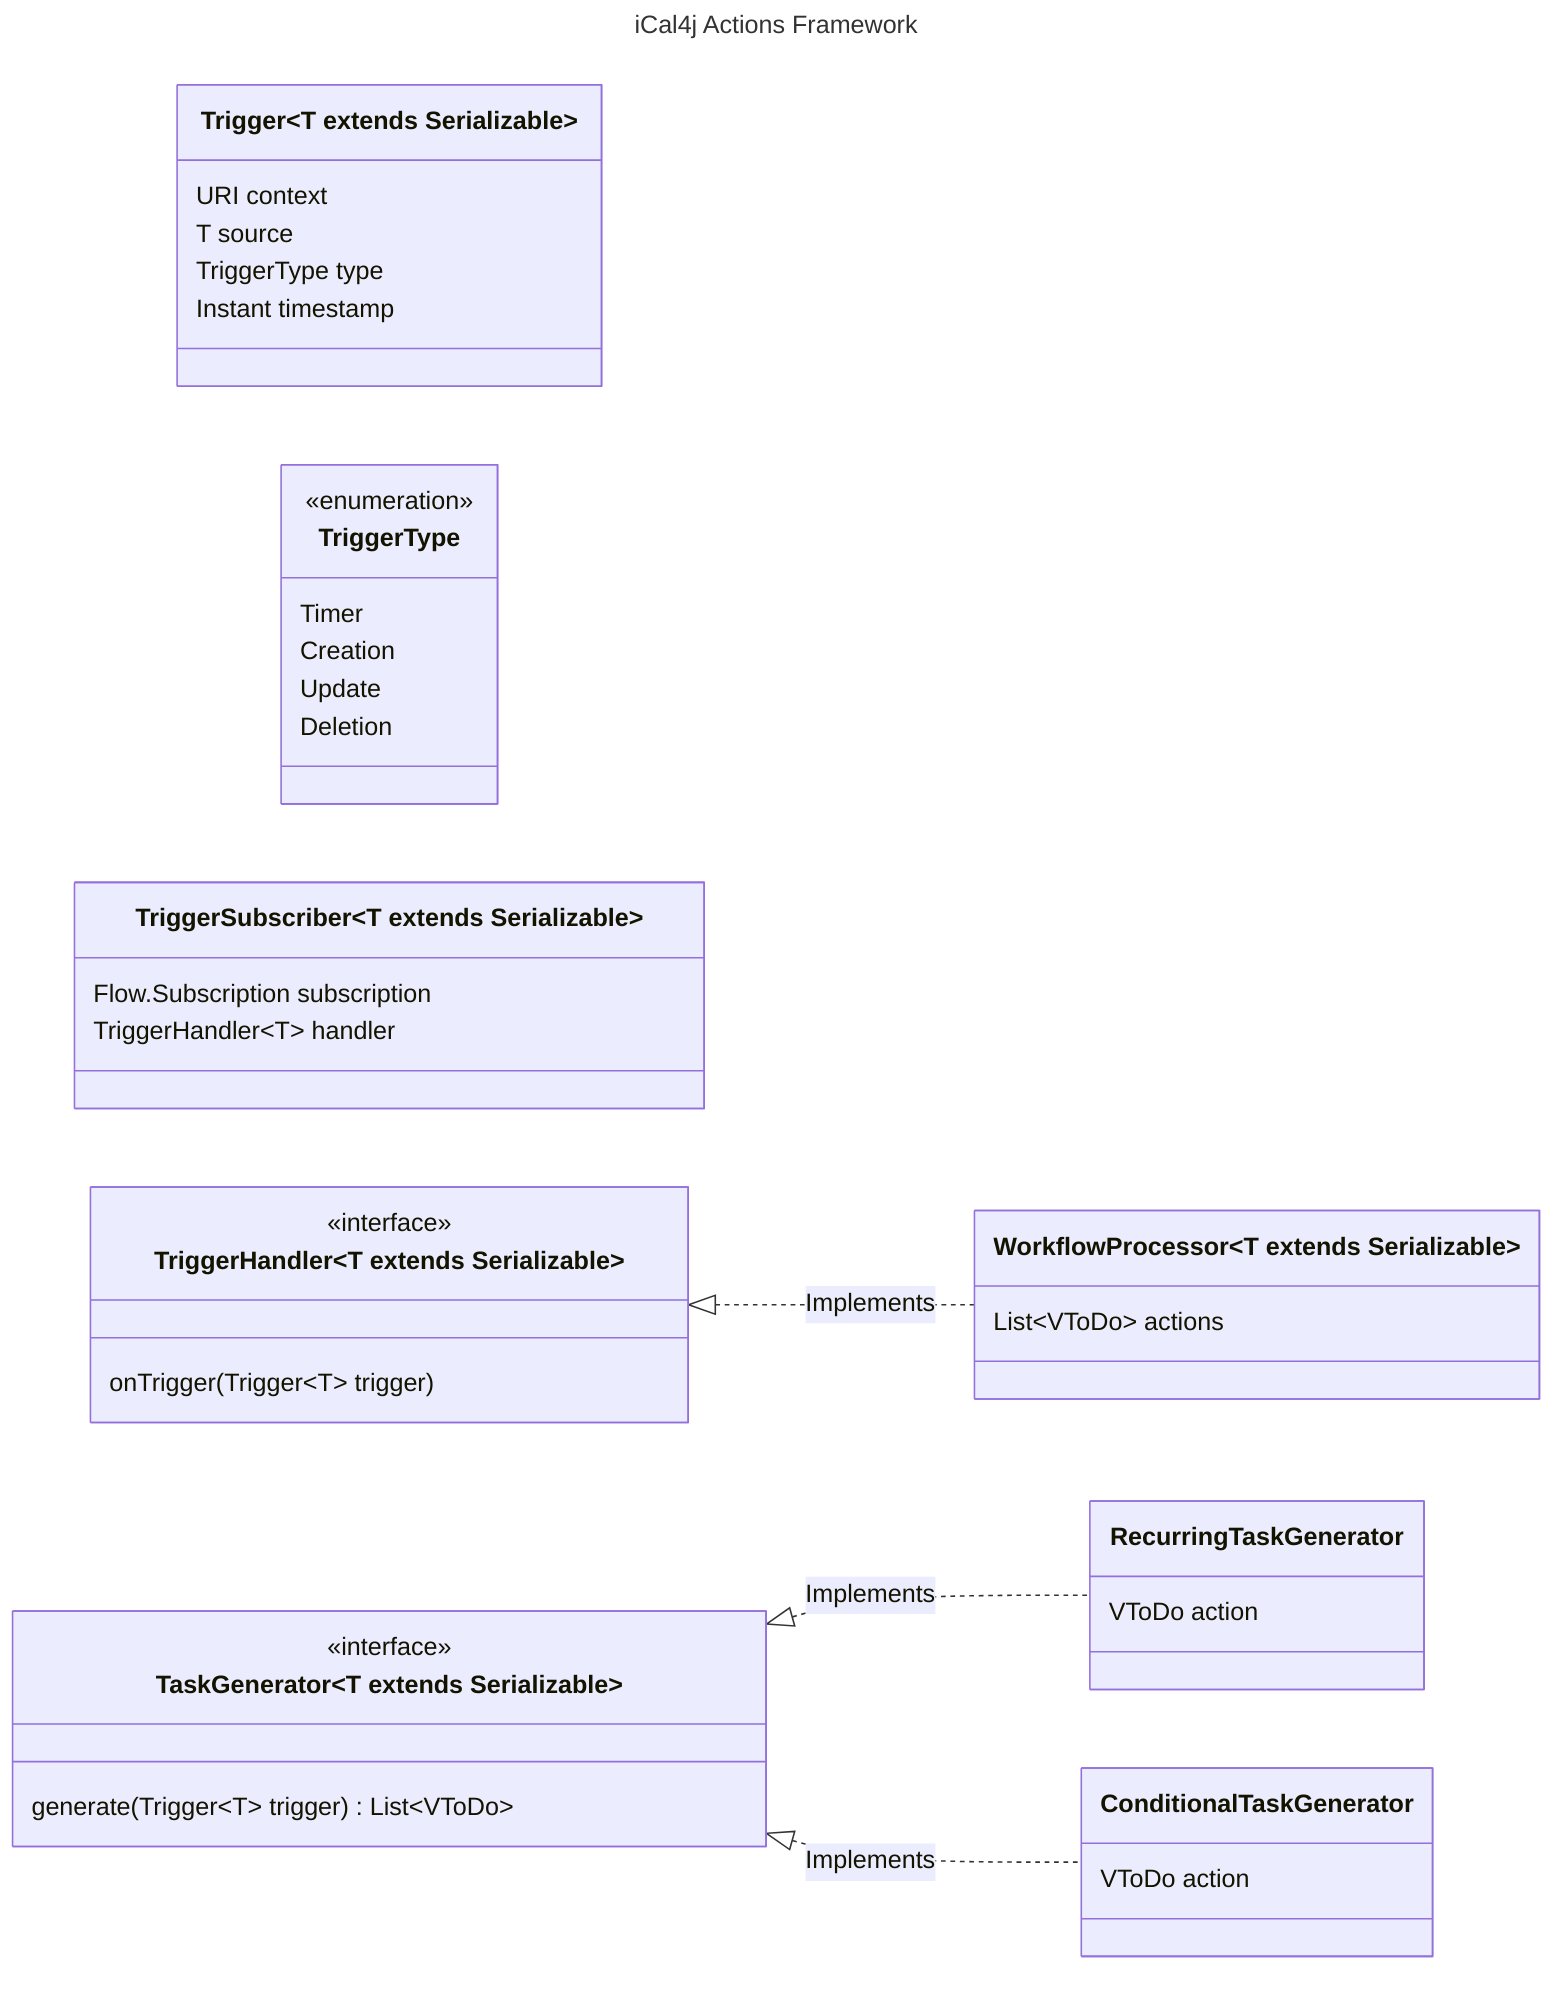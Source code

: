 ---
title: iCal4j Actions Framework
---
classDiagram
    direction LR

    class Trigger~T extends Serializable~
    Trigger~T~: URI context
    Trigger~T~: T source
    Trigger~T~: TriggerType type
    Trigger~T~: Instant timestamp

    class TriggerType
    <<enumeration>> TriggerType
    TriggerType: Timer
    TriggerType: Creation
    TriggerType: Update
    TriggerType: Deletion

    class TriggerSubscriber~T extends Serializable~
    TriggerSubscriber~T extends Serializable~: Flow.Subscription subscription
    TriggerSubscriber~T extends Serializable~: TriggerHandler~T~ handler

    class TriggerHandler~T extends Serializable~
    <<interface>> TriggerHandler~T extends Serializable~
    TriggerHandler~T extends Serializable~: onTrigger(Trigger~T~ trigger)

    class WorkflowProcessor~T extends Serializable~
    WorkflowProcessor~T extends Serializable~: List~VToDo~ actions

    class TaskGenerator~T extends Serializable~
    <<interface>> TaskGenerator~T extends Serializable~
    TaskGenerator~T extends Serializable~: generate(Trigger~T~ trigger) List~VToDo~

    class RecurringTaskGenerator
    RecurringTaskGenerator: VToDo action

    class ConditionalTaskGenerator
    ConditionalTaskGenerator: VToDo action

    TriggerHandler~T extends Serializable~ <|.. WorkflowProcessor~T extends Serializable~: Implements

    TaskGenerator~T extends Serializable~ <|.. RecurringTaskGenerator: Implements
    TaskGenerator~T extends Serializable~ <|.. ConditionalTaskGenerator: Implements